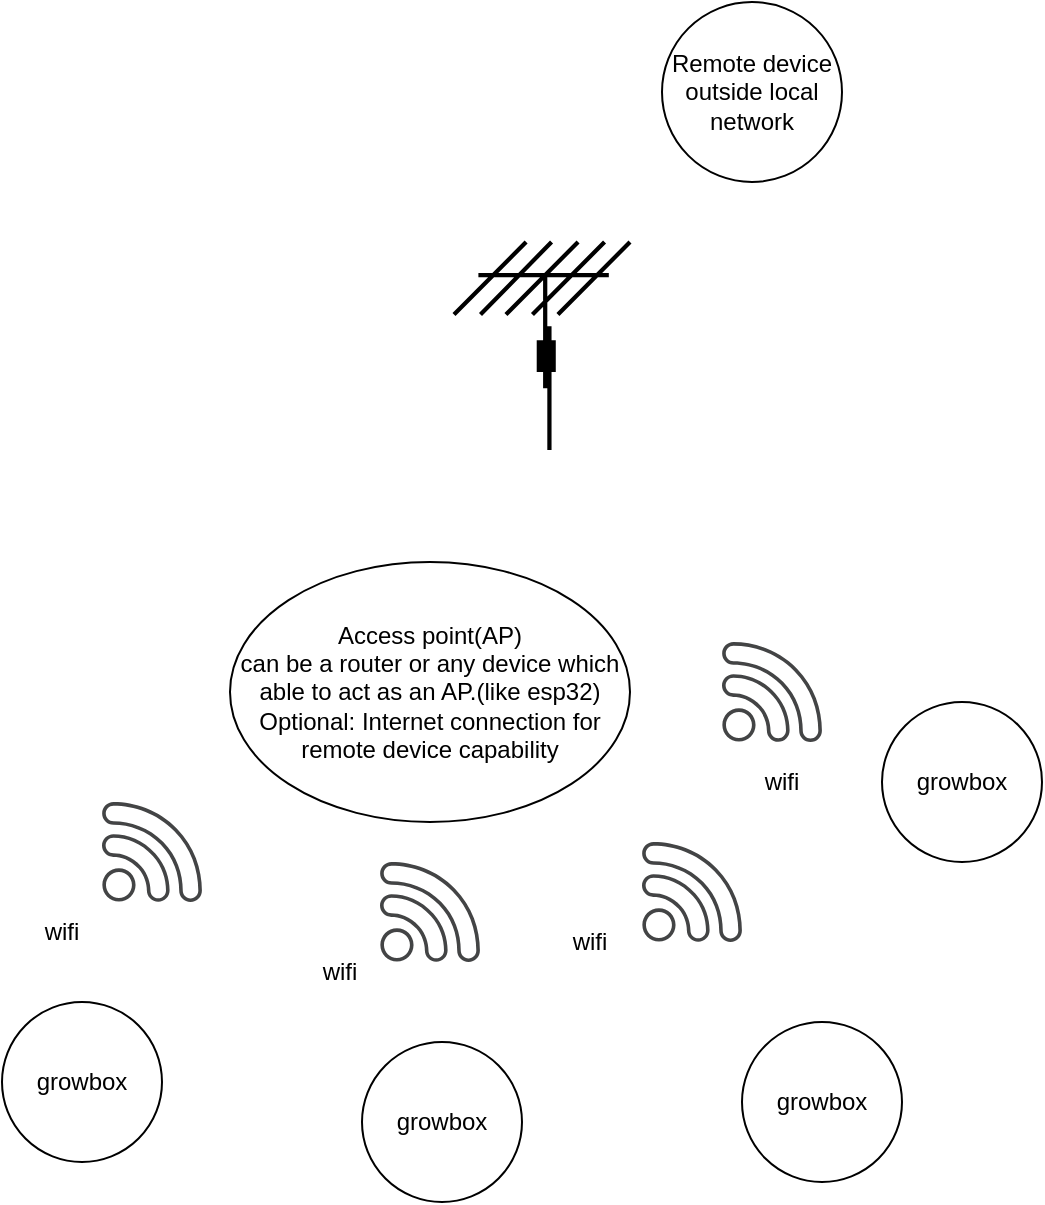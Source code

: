 <mxfile version="14.6.10" type="device"><diagram id="4fJwnt6jseWBQrHbYhgZ" name="Page-1"><mxGraphModel dx="1697" dy="951" grid="1" gridSize="10" guides="1" tooltips="1" connect="1" arrows="1" fold="1" page="1" pageScale="1" pageWidth="827" pageHeight="1169" math="0" shadow="0"><root><mxCell id="0"/><mxCell id="1" parent="0"/><mxCell id="CPvUkR2oLsjBzESQt_Bo-1" value="Access point(AP)&lt;br&gt;can be a router or any device which able to act as an AP.(like esp32)&lt;br&gt;Optional: Internet connection for remote device capability" style="ellipse;whiteSpace=wrap;html=1;" vertex="1" parent="1"><mxGeometry x="314" y="370" width="200" height="130" as="geometry"/></mxCell><mxCell id="CPvUkR2oLsjBzESQt_Bo-2" value="growbox" style="ellipse;whiteSpace=wrap;html=1;aspect=fixed;" vertex="1" parent="1"><mxGeometry x="640" y="440" width="80" height="80" as="geometry"/></mxCell><mxCell id="CPvUkR2oLsjBzESQt_Bo-3" value="growbox" style="ellipse;whiteSpace=wrap;html=1;aspect=fixed;" vertex="1" parent="1"><mxGeometry x="380" y="610" width="80" height="80" as="geometry"/></mxCell><mxCell id="CPvUkR2oLsjBzESQt_Bo-4" value="growbox" style="ellipse;whiteSpace=wrap;html=1;aspect=fixed;" vertex="1" parent="1"><mxGeometry x="200" y="590" width="80" height="80" as="geometry"/></mxCell><mxCell id="CPvUkR2oLsjBzESQt_Bo-5" value="growbox" style="ellipse;whiteSpace=wrap;html=1;aspect=fixed;" vertex="1" parent="1"><mxGeometry x="570" y="600" width="80" height="80" as="geometry"/></mxCell><mxCell id="CPvUkR2oLsjBzESQt_Bo-9" value="" style="pointerEvents=1;shadow=0;dashed=0;html=1;strokeColor=none;fillColor=#434445;aspect=fixed;labelPosition=center;verticalLabelPosition=bottom;verticalAlign=top;align=center;outlineConnect=0;shape=mxgraph.vvd.wi_fi;" vertex="1" parent="1"><mxGeometry x="250" y="490" width="50" height="50" as="geometry"/></mxCell><mxCell id="CPvUkR2oLsjBzESQt_Bo-10" value="" style="pointerEvents=1;shadow=0;dashed=0;html=1;strokeColor=none;fillColor=#434445;aspect=fixed;labelPosition=center;verticalLabelPosition=bottom;verticalAlign=top;align=center;outlineConnect=0;shape=mxgraph.vvd.wi_fi;" vertex="1" parent="1"><mxGeometry x="389" y="520" width="50" height="50" as="geometry"/></mxCell><mxCell id="CPvUkR2oLsjBzESQt_Bo-11" value="" style="pointerEvents=1;shadow=0;dashed=0;html=1;strokeColor=none;fillColor=#434445;aspect=fixed;labelPosition=center;verticalLabelPosition=bottom;verticalAlign=top;align=center;outlineConnect=0;shape=mxgraph.vvd.wi_fi;" vertex="1" parent="1"><mxGeometry x="520" y="510" width="50" height="50" as="geometry"/></mxCell><mxCell id="CPvUkR2oLsjBzESQt_Bo-12" value="" style="pointerEvents=1;shadow=0;dashed=0;html=1;strokeColor=none;fillColor=#434445;aspect=fixed;labelPosition=center;verticalLabelPosition=bottom;verticalAlign=top;align=center;outlineConnect=0;shape=mxgraph.vvd.wi_fi;" vertex="1" parent="1"><mxGeometry x="560" y="410" width="50" height="50" as="geometry"/></mxCell><mxCell id="CPvUkR2oLsjBzESQt_Bo-13" value="" style="shape=mxgraph.cisco.wireless.antenna;html=1;pointerEvents=1;dashed=0;fillColor=#036897;strokeColor=#ffffff;strokeWidth=2;verticalLabelPosition=bottom;verticalAlign=top;align=center;outlineConnect=0;" vertex="1" parent="1"><mxGeometry x="426" y="210" width="88" height="104" as="geometry"/></mxCell><mxCell id="CPvUkR2oLsjBzESQt_Bo-14" value="Remote device outside local network" style="ellipse;whiteSpace=wrap;html=1;aspect=fixed;" vertex="1" parent="1"><mxGeometry x="530" y="90" width="90" height="90" as="geometry"/></mxCell><mxCell id="CPvUkR2oLsjBzESQt_Bo-15" value="wifi" style="text;html=1;strokeColor=none;fillColor=none;align=center;verticalAlign=middle;whiteSpace=wrap;rounded=0;" vertex="1" parent="1"><mxGeometry x="210" y="545" width="40" height="20" as="geometry"/></mxCell><mxCell id="CPvUkR2oLsjBzESQt_Bo-17" value="wifi" style="text;html=1;strokeColor=none;fillColor=none;align=center;verticalAlign=middle;whiteSpace=wrap;rounded=0;" vertex="1" parent="1"><mxGeometry x="570" y="470" width="40" height="20" as="geometry"/></mxCell><mxCell id="CPvUkR2oLsjBzESQt_Bo-18" value="wifi" style="text;html=1;strokeColor=none;fillColor=none;align=center;verticalAlign=middle;whiteSpace=wrap;rounded=0;" vertex="1" parent="1"><mxGeometry x="474" y="550" width="40" height="20" as="geometry"/></mxCell><mxCell id="CPvUkR2oLsjBzESQt_Bo-19" value="wifi" style="text;html=1;strokeColor=none;fillColor=none;align=center;verticalAlign=middle;whiteSpace=wrap;rounded=0;" vertex="1" parent="1"><mxGeometry x="349" y="565" width="40" height="20" as="geometry"/></mxCell></root></mxGraphModel></diagram></mxfile>